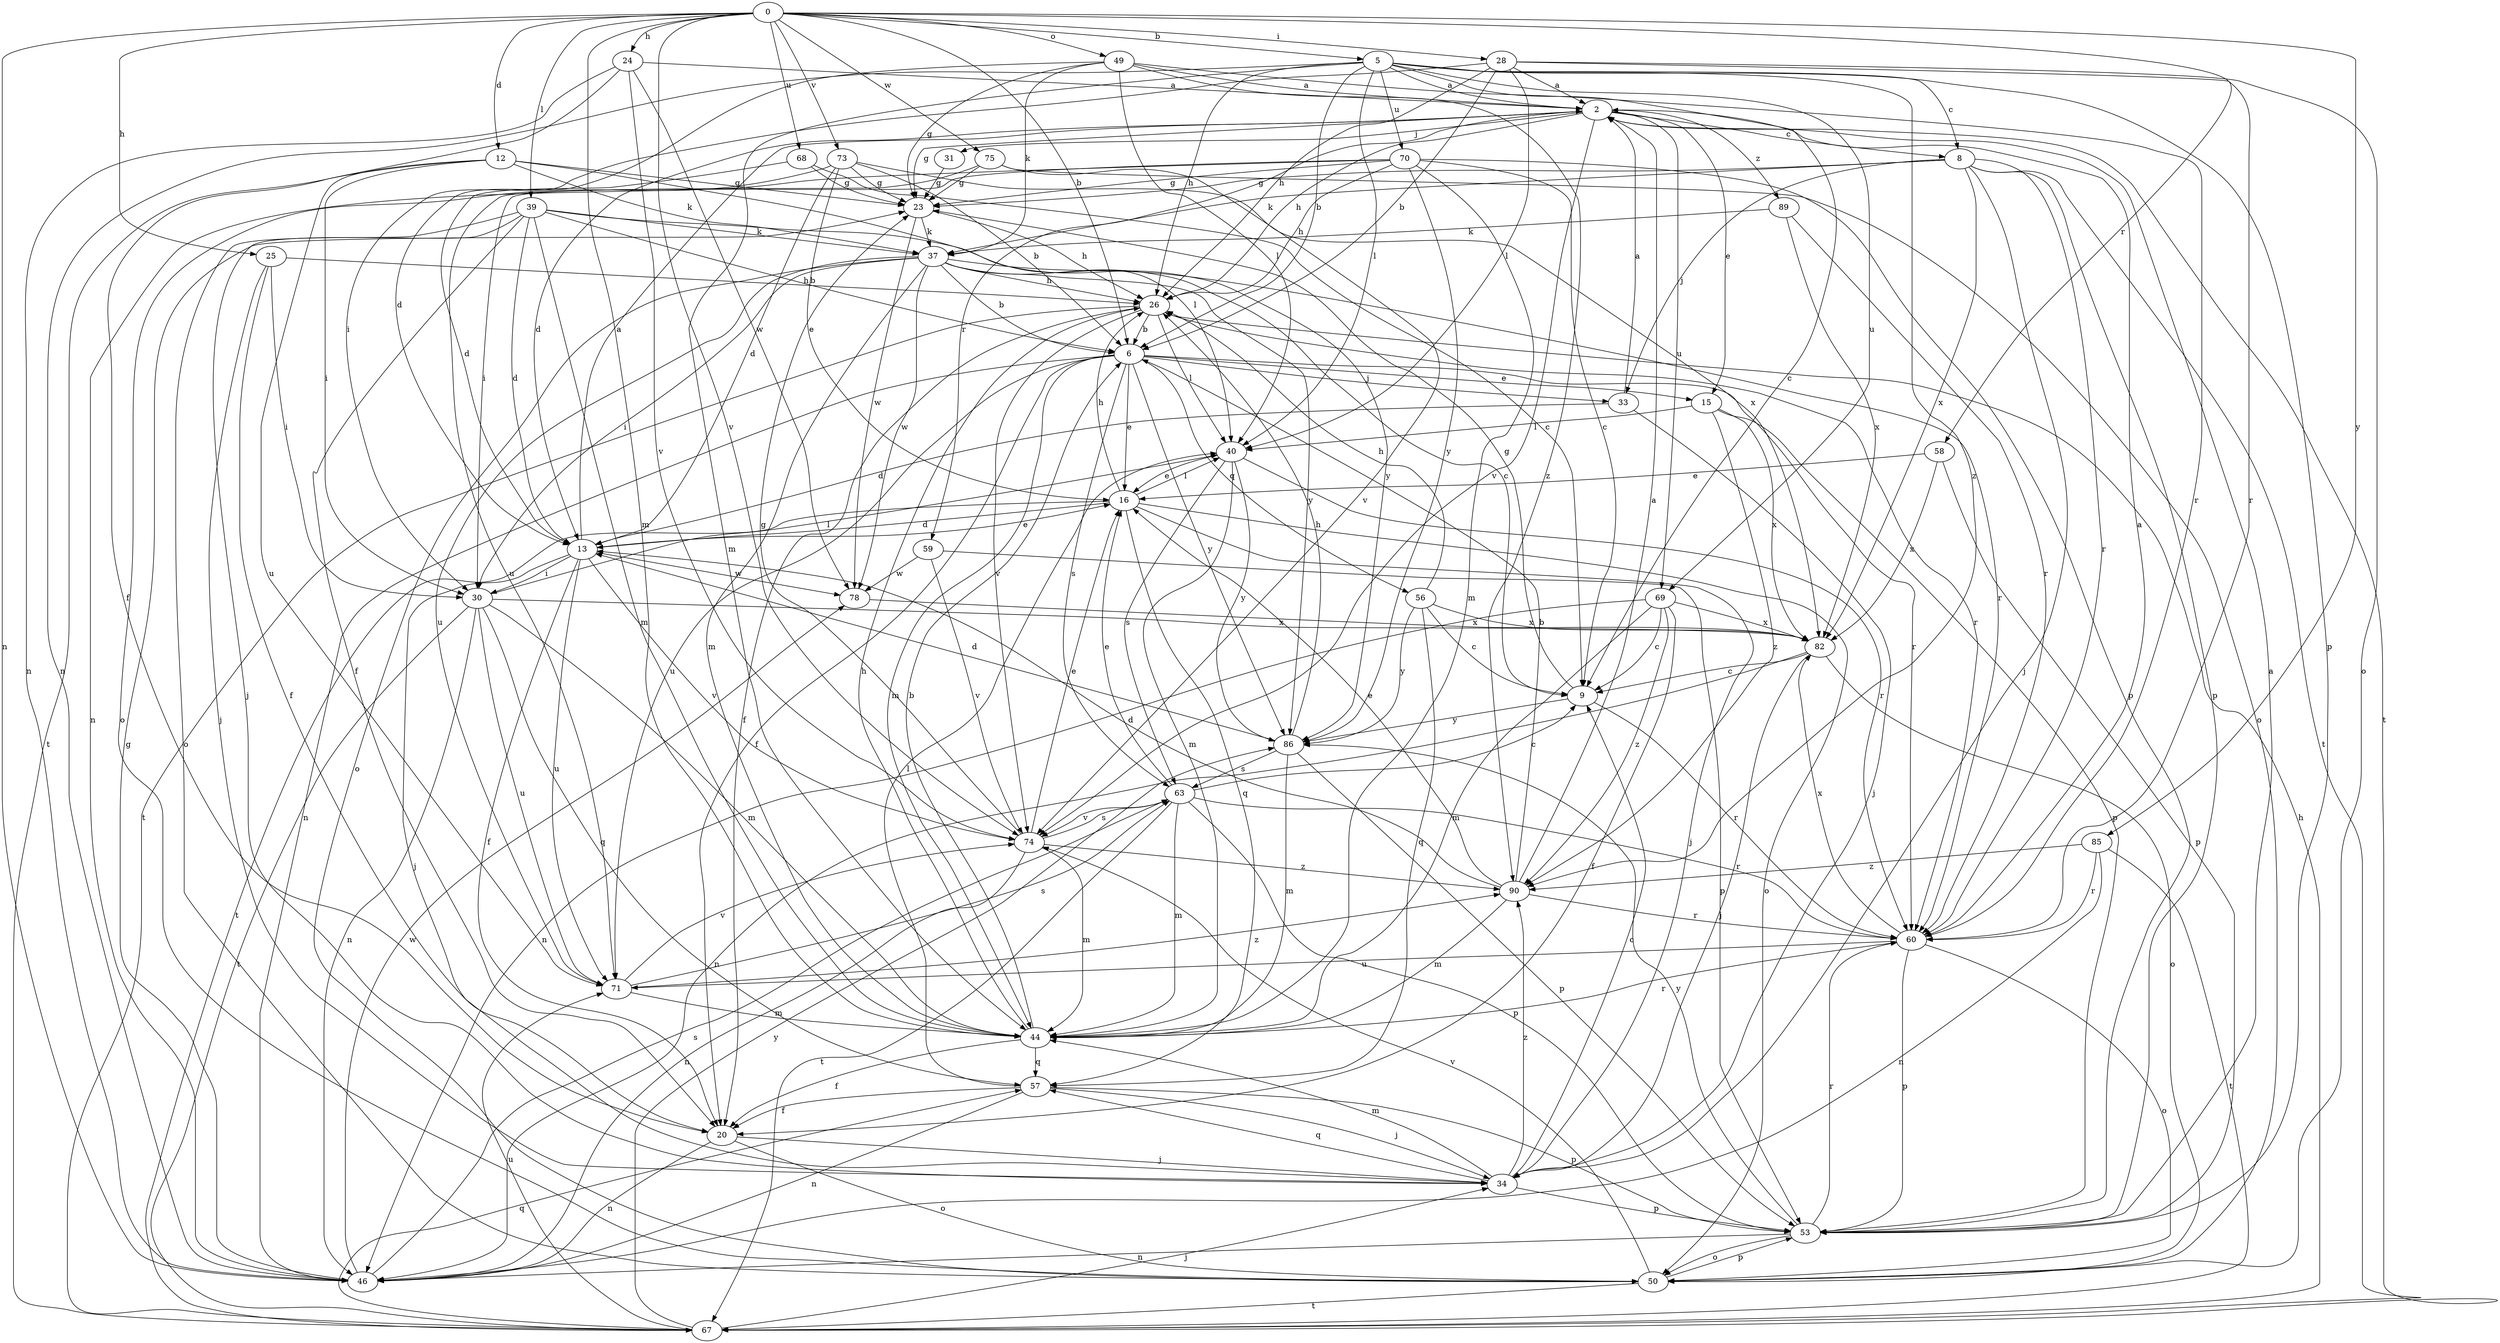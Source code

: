 strict digraph  {
0;
2;
5;
6;
8;
9;
12;
13;
15;
16;
20;
23;
24;
25;
26;
28;
30;
31;
33;
34;
37;
39;
40;
44;
46;
49;
50;
53;
56;
57;
58;
59;
60;
63;
67;
68;
69;
70;
71;
73;
74;
75;
78;
82;
85;
86;
89;
90;
0 -> 5  [label=b];
0 -> 6  [label=b];
0 -> 12  [label=d];
0 -> 24  [label=h];
0 -> 25  [label=h];
0 -> 28  [label=i];
0 -> 39  [label=l];
0 -> 44  [label=m];
0 -> 46  [label=n];
0 -> 49  [label=o];
0 -> 58  [label=r];
0 -> 68  [label=u];
0 -> 73  [label=v];
0 -> 74  [label=v];
0 -> 75  [label=w];
0 -> 85  [label=y];
2 -> 8  [label=c];
2 -> 13  [label=d];
2 -> 15  [label=e];
2 -> 23  [label=g];
2 -> 26  [label=h];
2 -> 31  [label=j];
2 -> 59  [label=r];
2 -> 67  [label=t];
2 -> 69  [label=u];
2 -> 74  [label=v];
2 -> 89  [label=z];
5 -> 2  [label=a];
5 -> 6  [label=b];
5 -> 8  [label=c];
5 -> 9  [label=c];
5 -> 26  [label=h];
5 -> 40  [label=l];
5 -> 44  [label=m];
5 -> 46  [label=n];
5 -> 53  [label=p];
5 -> 69  [label=u];
5 -> 70  [label=u];
5 -> 90  [label=z];
6 -> 15  [label=e];
6 -> 16  [label=e];
6 -> 20  [label=f];
6 -> 33  [label=j];
6 -> 44  [label=m];
6 -> 46  [label=n];
6 -> 56  [label=q];
6 -> 60  [label=r];
6 -> 63  [label=s];
6 -> 71  [label=u];
6 -> 86  [label=y];
8 -> 23  [label=g];
8 -> 33  [label=j];
8 -> 34  [label=j];
8 -> 37  [label=k];
8 -> 53  [label=p];
8 -> 60  [label=r];
8 -> 67  [label=t];
8 -> 82  [label=x];
9 -> 23  [label=g];
9 -> 60  [label=r];
9 -> 86  [label=y];
12 -> 23  [label=g];
12 -> 30  [label=i];
12 -> 37  [label=k];
12 -> 40  [label=l];
12 -> 67  [label=t];
12 -> 71  [label=u];
13 -> 2  [label=a];
13 -> 16  [label=e];
13 -> 20  [label=f];
13 -> 30  [label=i];
13 -> 34  [label=j];
13 -> 71  [label=u];
13 -> 74  [label=v];
13 -> 78  [label=w];
15 -> 40  [label=l];
15 -> 53  [label=p];
15 -> 82  [label=x];
15 -> 90  [label=z];
16 -> 13  [label=d];
16 -> 26  [label=h];
16 -> 34  [label=j];
16 -> 40  [label=l];
16 -> 50  [label=o];
16 -> 57  [label=q];
16 -> 67  [label=t];
20 -> 34  [label=j];
20 -> 46  [label=n];
20 -> 50  [label=o];
23 -> 26  [label=h];
23 -> 37  [label=k];
23 -> 78  [label=w];
24 -> 2  [label=a];
24 -> 20  [label=f];
24 -> 46  [label=n];
24 -> 74  [label=v];
24 -> 78  [label=w];
25 -> 20  [label=f];
25 -> 26  [label=h];
25 -> 30  [label=i];
25 -> 34  [label=j];
26 -> 6  [label=b];
26 -> 20  [label=f];
26 -> 40  [label=l];
26 -> 60  [label=r];
26 -> 67  [label=t];
26 -> 74  [label=v];
28 -> 2  [label=a];
28 -> 6  [label=b];
28 -> 26  [label=h];
28 -> 30  [label=i];
28 -> 40  [label=l];
28 -> 50  [label=o];
28 -> 60  [label=r];
30 -> 40  [label=l];
30 -> 44  [label=m];
30 -> 46  [label=n];
30 -> 57  [label=q];
30 -> 67  [label=t];
30 -> 71  [label=u];
30 -> 82  [label=x];
31 -> 23  [label=g];
33 -> 2  [label=a];
33 -> 13  [label=d];
33 -> 34  [label=j];
34 -> 9  [label=c];
34 -> 44  [label=m];
34 -> 53  [label=p];
34 -> 57  [label=q];
34 -> 90  [label=z];
37 -> 6  [label=b];
37 -> 9  [label=c];
37 -> 26  [label=h];
37 -> 30  [label=i];
37 -> 44  [label=m];
37 -> 50  [label=o];
37 -> 60  [label=r];
37 -> 71  [label=u];
37 -> 78  [label=w];
37 -> 86  [label=y];
39 -> 6  [label=b];
39 -> 13  [label=d];
39 -> 20  [label=f];
39 -> 34  [label=j];
39 -> 37  [label=k];
39 -> 44  [label=m];
39 -> 50  [label=o];
39 -> 86  [label=y];
40 -> 16  [label=e];
40 -> 44  [label=m];
40 -> 60  [label=r];
40 -> 63  [label=s];
40 -> 86  [label=y];
44 -> 6  [label=b];
44 -> 20  [label=f];
44 -> 26  [label=h];
44 -> 57  [label=q];
44 -> 60  [label=r];
46 -> 23  [label=g];
46 -> 63  [label=s];
46 -> 78  [label=w];
49 -> 2  [label=a];
49 -> 13  [label=d];
49 -> 23  [label=g];
49 -> 37  [label=k];
49 -> 40  [label=l];
49 -> 60  [label=r];
49 -> 90  [label=z];
50 -> 53  [label=p];
50 -> 67  [label=t];
50 -> 74  [label=v];
53 -> 2  [label=a];
53 -> 46  [label=n];
53 -> 50  [label=o];
53 -> 60  [label=r];
53 -> 86  [label=y];
56 -> 9  [label=c];
56 -> 26  [label=h];
56 -> 57  [label=q];
56 -> 82  [label=x];
56 -> 86  [label=y];
57 -> 20  [label=f];
57 -> 34  [label=j];
57 -> 40  [label=l];
57 -> 46  [label=n];
57 -> 53  [label=p];
58 -> 16  [label=e];
58 -> 53  [label=p];
58 -> 82  [label=x];
59 -> 53  [label=p];
59 -> 74  [label=v];
59 -> 78  [label=w];
60 -> 2  [label=a];
60 -> 50  [label=o];
60 -> 53  [label=p];
60 -> 71  [label=u];
60 -> 82  [label=x];
63 -> 9  [label=c];
63 -> 16  [label=e];
63 -> 44  [label=m];
63 -> 53  [label=p];
63 -> 60  [label=r];
63 -> 67  [label=t];
63 -> 74  [label=v];
67 -> 26  [label=h];
67 -> 34  [label=j];
67 -> 57  [label=q];
67 -> 71  [label=u];
67 -> 86  [label=y];
68 -> 9  [label=c];
68 -> 13  [label=d];
68 -> 23  [label=g];
69 -> 9  [label=c];
69 -> 20  [label=f];
69 -> 44  [label=m];
69 -> 46  [label=n];
69 -> 82  [label=x];
69 -> 90  [label=z];
70 -> 9  [label=c];
70 -> 23  [label=g];
70 -> 26  [label=h];
70 -> 30  [label=i];
70 -> 44  [label=m];
70 -> 46  [label=n];
70 -> 53  [label=p];
70 -> 86  [label=y];
71 -> 44  [label=m];
71 -> 63  [label=s];
71 -> 74  [label=v];
71 -> 90  [label=z];
73 -> 6  [label=b];
73 -> 13  [label=d];
73 -> 16  [label=e];
73 -> 23  [label=g];
73 -> 50  [label=o];
73 -> 82  [label=x];
74 -> 16  [label=e];
74 -> 23  [label=g];
74 -> 44  [label=m];
74 -> 46  [label=n];
74 -> 63  [label=s];
74 -> 90  [label=z];
75 -> 23  [label=g];
75 -> 50  [label=o];
75 -> 71  [label=u];
75 -> 74  [label=v];
78 -> 82  [label=x];
82 -> 9  [label=c];
82 -> 34  [label=j];
82 -> 46  [label=n];
82 -> 50  [label=o];
85 -> 46  [label=n];
85 -> 60  [label=r];
85 -> 67  [label=t];
85 -> 90  [label=z];
86 -> 13  [label=d];
86 -> 26  [label=h];
86 -> 44  [label=m];
86 -> 53  [label=p];
86 -> 63  [label=s];
89 -> 37  [label=k];
89 -> 60  [label=r];
89 -> 82  [label=x];
90 -> 2  [label=a];
90 -> 6  [label=b];
90 -> 13  [label=d];
90 -> 16  [label=e];
90 -> 44  [label=m];
90 -> 60  [label=r];
}
